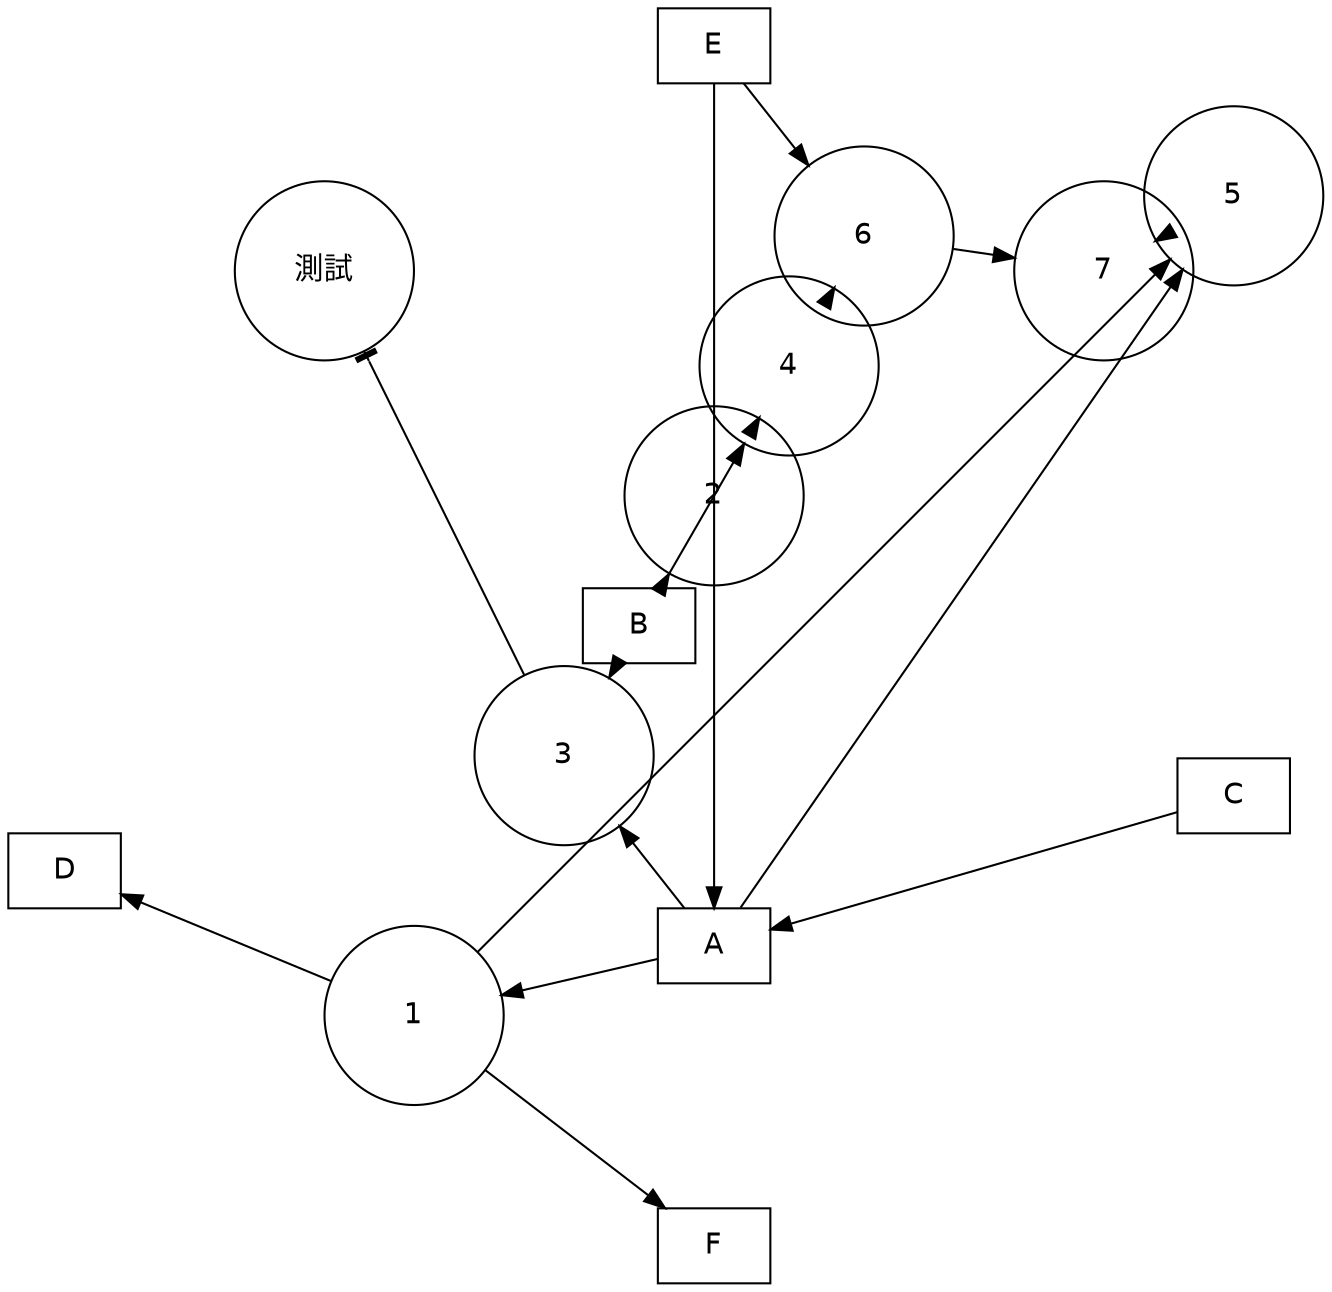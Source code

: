 #{}內，應該就是statement list，簡稱stmt_list
digraph boxes_and_circles {
  
  # a 'graph' statement
  graph [layout = twopi, overlap = true, fontsize = 10]

  # several 'node' statements
  node [shape = box,
        fontname = Helvetica]
  A; B; C; D; E; F

  node [shape = circle,
        fixedsize = true,
        width = 0.9
        height = 1.2] // sets as circles
  1; 2; 3; 4; 5; 6; 7; 測試

  subgraph {rank = same; A; B; C;}


  # several 'edge' statements
  A->{1 3 5} B->2 B->3 B->4 C->A
  1->D E->A 2->4 1->5 1->F
  E->6 4->6 5->7 6->7 3->測試[arrowhead = tee]
}
